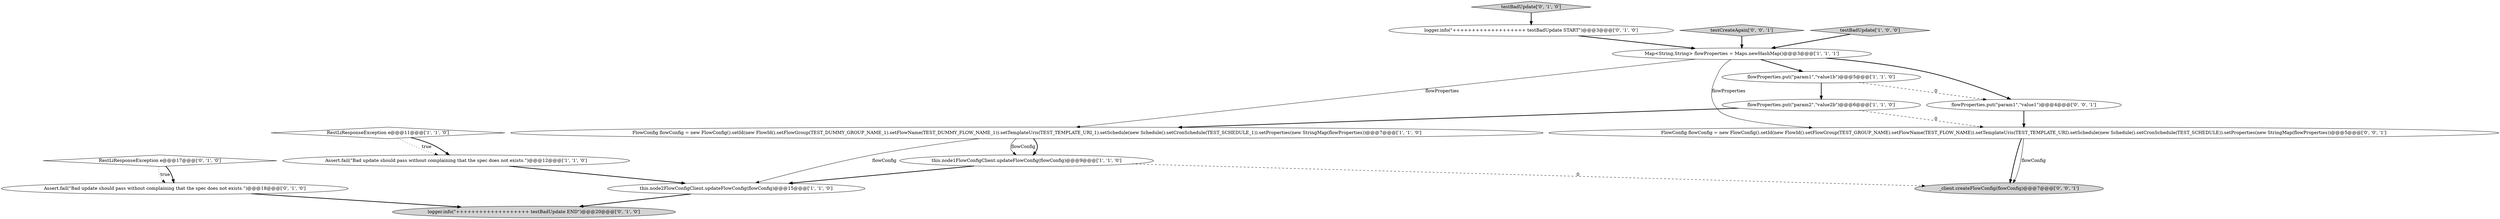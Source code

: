 digraph {
7 [style = filled, label = "RestLiResponseException e@@@11@@@['1', '1', '0']", fillcolor = white, shape = diamond image = "AAA0AAABBB1BBB"];
10 [style = filled, label = "Assert.fail(\"Bad update should pass without complaining that the spec does not exists.\")@@@18@@@['0', '1', '0']", fillcolor = white, shape = ellipse image = "AAA0AAABBB2BBB"];
11 [style = filled, label = "logger.info(\"+++++++++++++++++++ testBadUpdate START\")@@@3@@@['0', '1', '0']", fillcolor = white, shape = ellipse image = "AAA1AAABBB2BBB"];
5 [style = filled, label = "flowProperties.put(\"param1\",\"value1b\")@@@5@@@['1', '1', '0']", fillcolor = white, shape = ellipse image = "AAA0AAABBB1BBB"];
3 [style = filled, label = "this.node2FlowConfigClient.updateFlowConfig(flowConfig)@@@15@@@['1', '1', '0']", fillcolor = white, shape = ellipse image = "AAA0AAABBB1BBB"];
17 [style = filled, label = "flowProperties.put(\"param1\",\"value1\")@@@4@@@['0', '0', '1']", fillcolor = white, shape = ellipse image = "AAA0AAABBB3BBB"];
12 [style = filled, label = "testBadUpdate['0', '1', '0']", fillcolor = lightgray, shape = diamond image = "AAA0AAABBB2BBB"];
15 [style = filled, label = "testCreateAgain['0', '0', '1']", fillcolor = lightgray, shape = diamond image = "AAA0AAABBB3BBB"];
2 [style = filled, label = "Assert.fail(\"Bad update should pass without complaining that the spec does not exists.\")@@@12@@@['1', '1', '0']", fillcolor = white, shape = ellipse image = "AAA0AAABBB1BBB"];
1 [style = filled, label = "FlowConfig flowConfig = new FlowConfig().setId(new FlowId().setFlowGroup(TEST_DUMMY_GROUP_NAME_1).setFlowName(TEST_DUMMY_FLOW_NAME_1)).setTemplateUris(TEST_TEMPLATE_URI_1).setSchedule(new Schedule().setCronSchedule(TEST_SCHEDULE_1)).setProperties(new StringMap(flowProperties))@@@7@@@['1', '1', '0']", fillcolor = white, shape = ellipse image = "AAA0AAABBB1BBB"];
13 [style = filled, label = "logger.info(\"+++++++++++++++++++ testBadUpdate END\")@@@20@@@['0', '1', '0']", fillcolor = lightgray, shape = ellipse image = "AAA1AAABBB2BBB"];
14 [style = filled, label = "FlowConfig flowConfig = new FlowConfig().setId(new FlowId().setFlowGroup(TEST_GROUP_NAME).setFlowName(TEST_FLOW_NAME)).setTemplateUris(TEST_TEMPLATE_URI).setSchedule(new Schedule().setCronSchedule(TEST_SCHEDULE)).setProperties(new StringMap(flowProperties))@@@5@@@['0', '0', '1']", fillcolor = white, shape = ellipse image = "AAA0AAABBB3BBB"];
9 [style = filled, label = "RestLiResponseException e@@@17@@@['0', '1', '0']", fillcolor = white, shape = diamond image = "AAA0AAABBB2BBB"];
6 [style = filled, label = "this.node1FlowConfigClient.updateFlowConfig(flowConfig)@@@9@@@['1', '1', '0']", fillcolor = white, shape = ellipse image = "AAA0AAABBB1BBB"];
0 [style = filled, label = "testBadUpdate['1', '0', '0']", fillcolor = lightgray, shape = diamond image = "AAA0AAABBB1BBB"];
8 [style = filled, label = "flowProperties.put(\"param2\",\"value2b\")@@@6@@@['1', '1', '0']", fillcolor = white, shape = ellipse image = "AAA0AAABBB1BBB"];
4 [style = filled, label = "Map<String,String> flowProperties = Maps.newHashMap()@@@3@@@['1', '1', '1']", fillcolor = white, shape = ellipse image = "AAA0AAABBB1BBB"];
16 [style = filled, label = "_client.createFlowConfig(flowConfig)@@@7@@@['0', '0', '1']", fillcolor = lightgray, shape = ellipse image = "AAA0AAABBB3BBB"];
7->2 [style = dotted, label="true"];
8->14 [style = dashed, label="0"];
11->4 [style = bold, label=""];
5->8 [style = bold, label=""];
0->4 [style = bold, label=""];
14->16 [style = bold, label=""];
14->16 [style = solid, label="flowConfig"];
4->5 [style = bold, label=""];
15->4 [style = bold, label=""];
4->17 [style = bold, label=""];
17->14 [style = bold, label=""];
1->6 [style = bold, label=""];
3->13 [style = bold, label=""];
9->10 [style = dotted, label="true"];
2->3 [style = bold, label=""];
8->1 [style = bold, label=""];
4->14 [style = solid, label="flowProperties"];
10->13 [style = bold, label=""];
6->3 [style = bold, label=""];
6->16 [style = dashed, label="0"];
1->6 [style = solid, label="flowConfig"];
12->11 [style = bold, label=""];
5->17 [style = dashed, label="0"];
1->3 [style = solid, label="flowConfig"];
4->1 [style = solid, label="flowProperties"];
9->10 [style = bold, label=""];
7->2 [style = bold, label=""];
}

